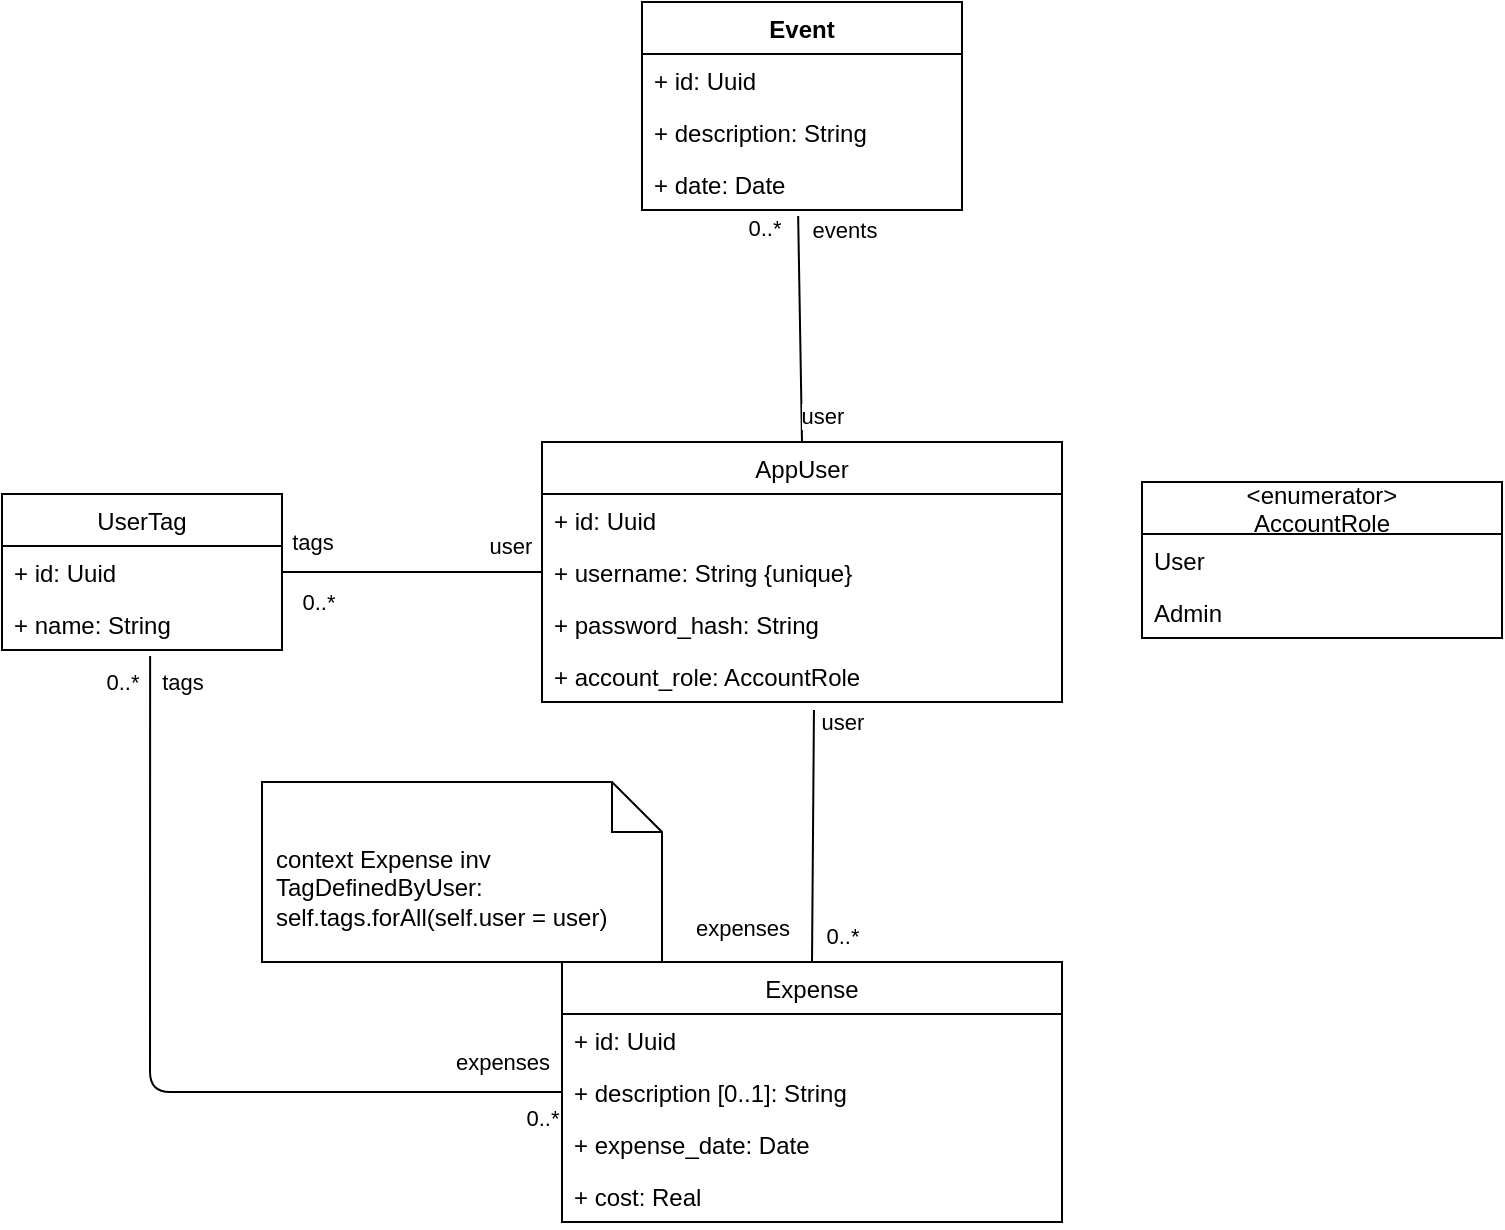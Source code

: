 <mxfile>
    <diagram id="43bPZqRzFQjWlSu1ZFI_" name="Page-1">
        <mxGraphModel dx="1871" dy="883" grid="1" gridSize="10" guides="1" tooltips="1" connect="1" arrows="1" fold="1" page="1" pageScale="1" pageWidth="850" pageHeight="1100" math="0" shadow="0">
            <root>
                <mxCell id="0"/>
                <mxCell id="1" parent="0"/>
                <mxCell id="4" value="Expense" style="swimlane;fontStyle=0;childLayout=stackLayout;horizontal=1;startSize=26;fillColor=none;horizontalStack=0;resizeParent=1;resizeParentMax=0;resizeLast=0;collapsible=1;marginBottom=0;" parent="1" vertex="1">
                    <mxGeometry x="350" y="560" width="250" height="130" as="geometry"/>
                </mxCell>
                <mxCell id="5" value="+ id: Uuid" style="text;strokeColor=none;fillColor=none;align=left;verticalAlign=top;spacingLeft=4;spacingRight=4;overflow=hidden;rotatable=0;points=[[0,0.5],[1,0.5]];portConstraint=eastwest;" parent="4" vertex="1">
                    <mxGeometry y="26" width="250" height="26" as="geometry"/>
                </mxCell>
                <mxCell id="7" value="+ description [0..1]: String" style="text;strokeColor=none;fillColor=none;align=left;verticalAlign=top;spacingLeft=4;spacingRight=4;overflow=hidden;rotatable=0;points=[[0,0.5],[1,0.5]];portConstraint=eastwest;" parent="4" vertex="1">
                    <mxGeometry y="52" width="250" height="26" as="geometry"/>
                </mxCell>
                <mxCell id="20" value="+ expense_date: Date" style="text;strokeColor=none;fillColor=none;align=left;verticalAlign=top;spacingLeft=4;spacingRight=4;overflow=hidden;rotatable=0;points=[[0,0.5],[1,0.5]];portConstraint=eastwest;" parent="4" vertex="1">
                    <mxGeometry y="78" width="250" height="26" as="geometry"/>
                </mxCell>
                <mxCell id="21" value="+ cost: Real" style="text;strokeColor=none;fillColor=none;align=left;verticalAlign=top;spacingLeft=4;spacingRight=4;overflow=hidden;rotatable=0;points=[[0,0.5],[1,0.5]];portConstraint=eastwest;" parent="4" vertex="1">
                    <mxGeometry y="104" width="250" height="26" as="geometry"/>
                </mxCell>
                <mxCell id="13" value="AppUser" style="swimlane;fontStyle=0;childLayout=stackLayout;horizontal=1;startSize=26;fillColor=none;horizontalStack=0;resizeParent=1;resizeParentMax=0;resizeLast=0;collapsible=1;marginBottom=0;" parent="1" vertex="1">
                    <mxGeometry x="340" y="300" width="260" height="130" as="geometry"/>
                </mxCell>
                <mxCell id="14" value="+ id: Uuid" style="text;strokeColor=none;fillColor=none;align=left;verticalAlign=top;spacingLeft=4;spacingRight=4;overflow=hidden;rotatable=0;points=[[0,0.5],[1,0.5]];portConstraint=eastwest;" parent="13" vertex="1">
                    <mxGeometry y="26" width="260" height="26" as="geometry"/>
                </mxCell>
                <mxCell id="15" value="+ username: String {unique}" style="text;strokeColor=none;fillColor=none;align=left;verticalAlign=top;spacingLeft=4;spacingRight=4;overflow=hidden;rotatable=0;points=[[0,0.5],[1,0.5]];portConstraint=eastwest;" parent="13" vertex="1">
                    <mxGeometry y="52" width="260" height="26" as="geometry"/>
                </mxCell>
                <mxCell id="16" value="+ password_hash: String" style="text;strokeColor=none;fillColor=none;align=left;verticalAlign=top;spacingLeft=4;spacingRight=4;overflow=hidden;rotatable=0;points=[[0,0.5],[1,0.5]];portConstraint=eastwest;" parent="13" vertex="1">
                    <mxGeometry y="78" width="260" height="26" as="geometry"/>
                </mxCell>
                <mxCell id="31" value="+ account_role: AccountRole" style="text;strokeColor=none;fillColor=none;align=left;verticalAlign=top;spacingLeft=4;spacingRight=4;overflow=hidden;rotatable=0;points=[[0,0.5],[1,0.5]];portConstraint=eastwest;" parent="13" vertex="1">
                    <mxGeometry y="104" width="260" height="26" as="geometry"/>
                </mxCell>
                <mxCell id="32" value="&lt;enumerator&gt;&#10;AccountRole" style="swimlane;fontStyle=0;childLayout=stackLayout;horizontal=1;startSize=26;fillColor=none;horizontalStack=0;resizeParent=1;resizeParentMax=0;resizeLast=0;collapsible=1;marginBottom=0;" parent="1" vertex="1">
                    <mxGeometry x="640" y="320" width="180" height="78" as="geometry"/>
                </mxCell>
                <mxCell id="33" value="User" style="text;strokeColor=none;fillColor=none;align=left;verticalAlign=top;spacingLeft=4;spacingRight=4;overflow=hidden;rotatable=0;points=[[0,0.5],[1,0.5]];portConstraint=eastwest;" parent="32" vertex="1">
                    <mxGeometry y="26" width="180" height="26" as="geometry"/>
                </mxCell>
                <mxCell id="34" value="Admin" style="text;strokeColor=none;fillColor=none;align=left;verticalAlign=top;spacingLeft=4;spacingRight=4;overflow=hidden;rotatable=0;points=[[0,0.5],[1,0.5]];portConstraint=eastwest;" parent="32" vertex="1">
                    <mxGeometry y="52" width="180" height="26" as="geometry"/>
                </mxCell>
                <mxCell id="36" value="" style="endArrow=none;html=1;exitX=0.5;exitY=0;exitDx=0;exitDy=0;entryX=0.523;entryY=1.154;entryDx=0;entryDy=0;entryPerimeter=0;" parent="1" source="4" target="31" edge="1">
                    <mxGeometry width="50" height="50" relative="1" as="geometry">
                        <mxPoint x="700" y="650" as="sourcePoint"/>
                        <mxPoint x="750" y="600" as="targetPoint"/>
                    </mxGeometry>
                </mxCell>
                <mxCell id="37" value="expenses" style="edgeLabel;html=1;align=center;verticalAlign=middle;resizable=0;points=[];" parent="36" vertex="1" connectable="0">
                    <mxGeometry x="-0.73" relative="1" as="geometry">
                        <mxPoint x="-35" as="offset"/>
                    </mxGeometry>
                </mxCell>
                <mxCell id="38" value="0..*" style="edgeLabel;html=1;align=center;verticalAlign=middle;resizable=0;points=[];" parent="36" vertex="1" connectable="0">
                    <mxGeometry x="-0.794" relative="1" as="geometry">
                        <mxPoint x="15" as="offset"/>
                    </mxGeometry>
                </mxCell>
                <mxCell id="55" value="user" style="edgeLabel;html=1;align=center;verticalAlign=middle;resizable=0;points=[];" parent="36" vertex="1" connectable="0">
                    <mxGeometry x="0.683" y="-1" relative="1" as="geometry">
                        <mxPoint x="13" y="-14" as="offset"/>
                    </mxGeometry>
                </mxCell>
                <mxCell id="40" value="UserTag" style="swimlane;fontStyle=0;childLayout=stackLayout;horizontal=1;startSize=26;fillColor=none;horizontalStack=0;resizeParent=1;resizeParentMax=0;resizeLast=0;collapsible=1;marginBottom=0;" parent="1" vertex="1">
                    <mxGeometry x="70" y="326" width="140" height="78" as="geometry"/>
                </mxCell>
                <mxCell id="41" value="+ id: Uuid" style="text;strokeColor=none;fillColor=none;align=left;verticalAlign=top;spacingLeft=4;spacingRight=4;overflow=hidden;rotatable=0;points=[[0,0.5],[1,0.5]];portConstraint=eastwest;" parent="40" vertex="1">
                    <mxGeometry y="26" width="140" height="26" as="geometry"/>
                </mxCell>
                <mxCell id="42" value="+ name: String" style="text;strokeColor=none;fillColor=none;align=left;verticalAlign=top;spacingLeft=4;spacingRight=4;overflow=hidden;rotatable=0;points=[[0,0.5],[1,0.5]];portConstraint=eastwest;" parent="40" vertex="1">
                    <mxGeometry y="52" width="140" height="26" as="geometry"/>
                </mxCell>
                <mxCell id="44" value="" style="endArrow=none;html=1;exitX=1;exitY=0.5;exitDx=0;exitDy=0;entryX=0;entryY=0.5;entryDx=0;entryDy=0;" parent="1" source="41" target="15" edge="1">
                    <mxGeometry width="50" height="50" relative="1" as="geometry">
                        <mxPoint x="630" y="650" as="sourcePoint"/>
                        <mxPoint x="680" y="600" as="targetPoint"/>
                    </mxGeometry>
                </mxCell>
                <mxCell id="45" value="user" style="edgeLabel;html=1;align=center;verticalAlign=middle;resizable=0;points=[];" parent="44" vertex="1" connectable="0">
                    <mxGeometry x="0.754" y="2" relative="1" as="geometry">
                        <mxPoint y="-11" as="offset"/>
                    </mxGeometry>
                </mxCell>
                <mxCell id="46" value="tags" style="edgeLabel;html=1;align=center;verticalAlign=middle;resizable=0;points=[];" parent="44" vertex="1" connectable="0">
                    <mxGeometry x="-0.769" y="-1" relative="1" as="geometry">
                        <mxPoint y="-16" as="offset"/>
                    </mxGeometry>
                </mxCell>
                <mxCell id="47" value="0..*" style="edgeLabel;html=1;align=center;verticalAlign=middle;resizable=0;points=[];" parent="44" vertex="1" connectable="0">
                    <mxGeometry x="-0.723" relative="1" as="geometry">
                        <mxPoint y="15" as="offset"/>
                    </mxGeometry>
                </mxCell>
                <mxCell id="48" value="" style="endArrow=none;html=1;exitX=0;exitY=0.5;exitDx=0;exitDy=0;entryX=0.529;entryY=1.115;entryDx=0;entryDy=0;entryPerimeter=0;" parent="1" source="7" target="42" edge="1">
                    <mxGeometry width="50" height="50" relative="1" as="geometry">
                        <mxPoint x="630" y="650" as="sourcePoint"/>
                        <mxPoint x="680" y="600" as="targetPoint"/>
                        <Array as="points">
                            <mxPoint x="144" y="625"/>
                        </Array>
                    </mxGeometry>
                </mxCell>
                <mxCell id="49" value="0..*" style="edgeLabel;html=1;align=center;verticalAlign=middle;resizable=0;points=[];" parent="48" vertex="1" connectable="0">
                    <mxGeometry x="-0.877" y="-1" relative="1" as="geometry">
                        <mxPoint x="16" y="14" as="offset"/>
                    </mxGeometry>
                </mxCell>
                <mxCell id="50" value="expenses" style="edgeLabel;html=1;align=center;verticalAlign=middle;resizable=0;points=[];" parent="48" vertex="1" connectable="0">
                    <mxGeometry x="-0.906" y="1" relative="1" as="geometry">
                        <mxPoint x="-10" y="-16" as="offset"/>
                    </mxGeometry>
                </mxCell>
                <mxCell id="51" value="0..*" style="edgeLabel;html=1;align=center;verticalAlign=middle;resizable=0;points=[];" parent="48" vertex="1" connectable="0">
                    <mxGeometry x="0.924" y="2" relative="1" as="geometry">
                        <mxPoint x="-12" y="-3" as="offset"/>
                    </mxGeometry>
                </mxCell>
                <mxCell id="52" value="tags" style="edgeLabel;html=1;align=center;verticalAlign=middle;resizable=0;points=[];" parent="48" vertex="1" connectable="0">
                    <mxGeometry x="0.929" relative="1" as="geometry">
                        <mxPoint x="16" y="-2" as="offset"/>
                    </mxGeometry>
                </mxCell>
                <mxCell id="53" value="context Expense inv TagDefinedByUser:&lt;br&gt;self.tags.forAll(self.user = user)&lt;br&gt;" style="shape=note2;boundedLbl=1;whiteSpace=wrap;html=1;size=25;verticalAlign=top;align=left;spacingLeft=5;" parent="1" vertex="1">
                    <mxGeometry x="200" y="470" width="200" height="90" as="geometry"/>
                </mxCell>
                <mxCell id="56" value="Event" style="swimlane;fontStyle=1;align=center;verticalAlign=top;childLayout=stackLayout;horizontal=1;startSize=26;horizontalStack=0;resizeParent=1;resizeParentMax=0;resizeLast=0;collapsible=1;marginBottom=0;" parent="1" vertex="1">
                    <mxGeometry x="390" y="80" width="160" height="104" as="geometry"/>
                </mxCell>
                <mxCell id="57" value="+ id: Uuid" style="text;strokeColor=none;fillColor=none;align=left;verticalAlign=top;spacingLeft=4;spacingRight=4;overflow=hidden;rotatable=0;points=[[0,0.5],[1,0.5]];portConstraint=eastwest;" parent="56" vertex="1">
                    <mxGeometry y="26" width="160" height="26" as="geometry"/>
                </mxCell>
                <mxCell id="59" value="+ description: String" style="text;strokeColor=none;fillColor=none;align=left;verticalAlign=top;spacingLeft=4;spacingRight=4;overflow=hidden;rotatable=0;points=[[0,0.5],[1,0.5]];portConstraint=eastwest;" parent="56" vertex="1">
                    <mxGeometry y="52" width="160" height="26" as="geometry"/>
                </mxCell>
                <mxCell id="60" value="+ date: Date" style="text;strokeColor=none;fillColor=none;align=left;verticalAlign=top;spacingLeft=4;spacingRight=4;overflow=hidden;rotatable=0;points=[[0,0.5],[1,0.5]];portConstraint=eastwest;" parent="56" vertex="1">
                    <mxGeometry y="78" width="160" height="26" as="geometry"/>
                </mxCell>
                <mxCell id="62" value="" style="endArrow=none;html=1;entryX=0.488;entryY=1.115;entryDx=0;entryDy=0;entryPerimeter=0;exitX=0.5;exitY=0;exitDx=0;exitDy=0;" parent="1" source="13" target="60" edge="1">
                    <mxGeometry width="50" height="50" relative="1" as="geometry">
                        <mxPoint x="460" y="320" as="sourcePoint"/>
                        <mxPoint x="510" y="270" as="targetPoint"/>
                    </mxGeometry>
                </mxCell>
                <mxCell id="63" value="user" style="edgeLabel;html=1;align=center;verticalAlign=middle;resizable=0;points=[];" parent="62" vertex="1" connectable="0">
                    <mxGeometry x="-0.772" y="-1" relative="1" as="geometry">
                        <mxPoint x="9" as="offset"/>
                    </mxGeometry>
                </mxCell>
                <mxCell id="64" value="events" style="edgeLabel;html=1;align=center;verticalAlign=middle;resizable=0;points=[];" parent="62" vertex="1" connectable="0">
                    <mxGeometry x="0.639" y="2" relative="1" as="geometry">
                        <mxPoint x="24" y="-14" as="offset"/>
                    </mxGeometry>
                </mxCell>
                <mxCell id="65" value="0..*" style="edgeLabel;html=1;align=center;verticalAlign=middle;resizable=0;points=[];" parent="62" vertex="1" connectable="0">
                    <mxGeometry x="0.753" y="3" relative="1" as="geometry">
                        <mxPoint x="-15" y="-8" as="offset"/>
                    </mxGeometry>
                </mxCell>
            </root>
        </mxGraphModel>
    </diagram>
</mxfile>